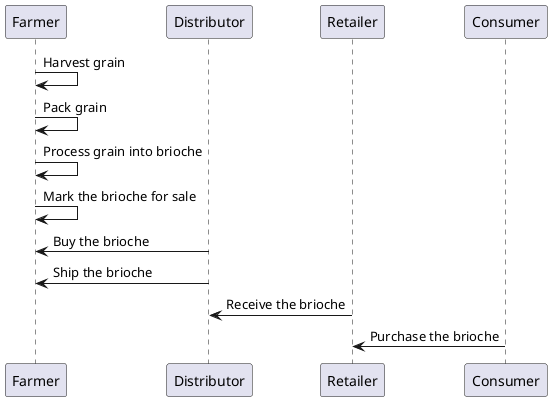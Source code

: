 @startuml

Farmer -> Farmer: Harvest grain
Farmer -> Farmer: Pack grain
Farmer -> Farmer: Process grain into brioche
Farmer -> Farmer: Mark the brioche for sale
Farmer <- Distributor: Buy the brioche
Farmer <- Distributor: Ship the brioche
Distributor <- Retailer: Receive the brioche
Retailer <- Consumer: Purchase the brioche

@enduml
